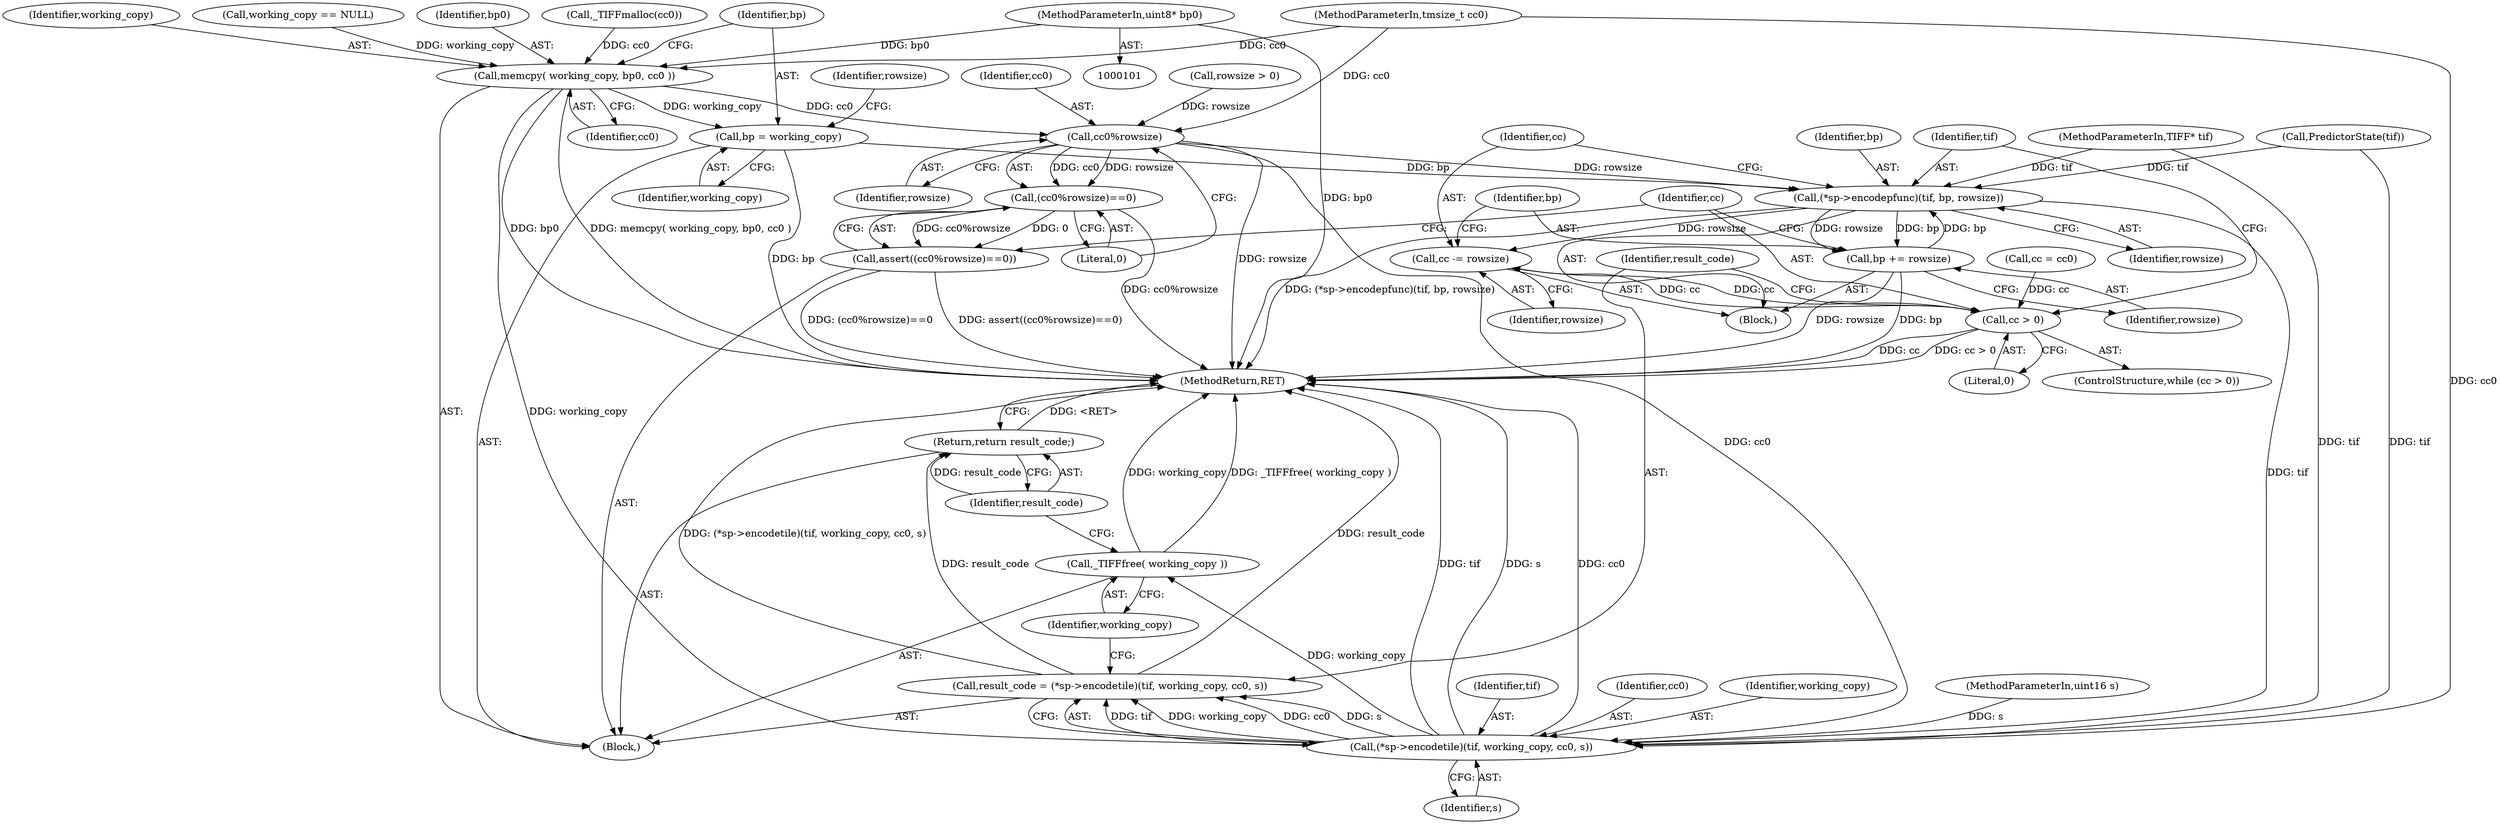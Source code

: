 digraph "1_libtiff_3ca657a8793dd011bf869695d72ad31c779c3cc1_2@pointer" {
"1000103" [label="(MethodParameterIn,uint8* bp0)"];
"1000160" [label="(Call,memcpy( working_copy, bp0, cc0 ))"];
"1000164" [label="(Call,bp = working_copy)"];
"1000187" [label="(Call,(*sp->encodepfunc)(tif, bp, rowsize))"];
"1000191" [label="(Call,cc -= rowsize)"];
"1000183" [label="(Call,cc > 0)"];
"1000194" [label="(Call,bp += rowsize)"];
"1000199" [label="(Call,(*sp->encodetile)(tif, working_copy, cc0, s))"];
"1000197" [label="(Call,result_code = (*sp->encodetile)(tif, working_copy, cc0, s))"];
"1000206" [label="(Return,return result_code;)"];
"1000204" [label="(Call,_TIFFfree( working_copy ))"];
"1000178" [label="(Call,cc0%rowsize)"];
"1000177" [label="(Call,(cc0%rowsize)==0)"];
"1000176" [label="(Call,assert((cc0%rowsize)==0))"];
"1000182" [label="(ControlStructure,while (cc > 0))"];
"1000166" [label="(Identifier,working_copy)"];
"1000197" [label="(Call,result_code = (*sp->encodetile)(tif, working_copy, cc0, s))"];
"1000188" [label="(Identifier,tif)"];
"1000198" [label="(Identifier,result_code)"];
"1000196" [label="(Identifier,rowsize)"];
"1000186" [label="(Block,)"];
"1000191" [label="(Call,cc -= rowsize)"];
"1000177" [label="(Call,(cc0%rowsize)==0)"];
"1000194" [label="(Call,bp += rowsize)"];
"1000180" [label="(Identifier,rowsize)"];
"1000205" [label="(Identifier,working_copy)"];
"1000206" [label="(Return,return result_code;)"];
"1000104" [label="(MethodParameterIn,tmsize_t cc0)"];
"1000204" [label="(Call,_TIFFfree( working_copy ))"];
"1000165" [label="(Identifier,bp)"];
"1000189" [label="(Identifier,bp)"];
"1000190" [label="(Identifier,rowsize)"];
"1000161" [label="(Identifier,working_copy)"];
"1000184" [label="(Identifier,cc)"];
"1000164" [label="(Call,bp = working_copy)"];
"1000118" [label="(Call,cc = cc0)"];
"1000160" [label="(Call,memcpy( working_copy, bp0, cc0 ))"];
"1000147" [label="(Call,working_copy == NULL)"];
"1000203" [label="(Identifier,s)"];
"1000200" [label="(Identifier,tif)"];
"1000183" [label="(Call,cc > 0)"];
"1000178" [label="(Call,cc0%rowsize)"];
"1000207" [label="(Identifier,result_code)"];
"1000187" [label="(Call,(*sp->encodepfunc)(tif, bp, rowsize))"];
"1000162" [label="(Identifier,bp0)"];
"1000168" [label="(Identifier,rowsize)"];
"1000103" [label="(MethodParameterIn,uint8* bp0)"];
"1000163" [label="(Identifier,cc0)"];
"1000106" [label="(Block,)"];
"1000102" [label="(MethodParameterIn,TIFF* tif)"];
"1000202" [label="(Identifier,cc0)"];
"1000195" [label="(Identifier,bp)"];
"1000201" [label="(Identifier,working_copy)"];
"1000179" [label="(Identifier,cc0)"];
"1000176" [label="(Call,assert((cc0%rowsize)==0))"];
"1000192" [label="(Identifier,cc)"];
"1000114" [label="(Call,PredictorState(tif))"];
"1000173" [label="(Call,rowsize > 0)"];
"1000105" [label="(MethodParameterIn,uint16 s)"];
"1000208" [label="(MethodReturn,RET)"];
"1000199" [label="(Call,(*sp->encodetile)(tif, working_copy, cc0, s))"];
"1000193" [label="(Identifier,rowsize)"];
"1000185" [label="(Literal,0)"];
"1000181" [label="(Literal,0)"];
"1000144" [label="(Call,_TIFFmalloc(cc0))"];
"1000103" -> "1000101"  [label="AST: "];
"1000103" -> "1000208"  [label="DDG: bp0"];
"1000103" -> "1000160"  [label="DDG: bp0"];
"1000160" -> "1000106"  [label="AST: "];
"1000160" -> "1000163"  [label="CFG: "];
"1000161" -> "1000160"  [label="AST: "];
"1000162" -> "1000160"  [label="AST: "];
"1000163" -> "1000160"  [label="AST: "];
"1000165" -> "1000160"  [label="CFG: "];
"1000160" -> "1000208"  [label="DDG: memcpy( working_copy, bp0, cc0 )"];
"1000160" -> "1000208"  [label="DDG: bp0"];
"1000147" -> "1000160"  [label="DDG: working_copy"];
"1000144" -> "1000160"  [label="DDG: cc0"];
"1000104" -> "1000160"  [label="DDG: cc0"];
"1000160" -> "1000164"  [label="DDG: working_copy"];
"1000160" -> "1000178"  [label="DDG: cc0"];
"1000160" -> "1000199"  [label="DDG: working_copy"];
"1000164" -> "1000106"  [label="AST: "];
"1000164" -> "1000166"  [label="CFG: "];
"1000165" -> "1000164"  [label="AST: "];
"1000166" -> "1000164"  [label="AST: "];
"1000168" -> "1000164"  [label="CFG: "];
"1000164" -> "1000208"  [label="DDG: bp"];
"1000164" -> "1000187"  [label="DDG: bp"];
"1000187" -> "1000186"  [label="AST: "];
"1000187" -> "1000190"  [label="CFG: "];
"1000188" -> "1000187"  [label="AST: "];
"1000189" -> "1000187"  [label="AST: "];
"1000190" -> "1000187"  [label="AST: "];
"1000192" -> "1000187"  [label="CFG: "];
"1000187" -> "1000208"  [label="DDG: (*sp->encodepfunc)(tif, bp, rowsize)"];
"1000114" -> "1000187"  [label="DDG: tif"];
"1000102" -> "1000187"  [label="DDG: tif"];
"1000194" -> "1000187"  [label="DDG: bp"];
"1000178" -> "1000187"  [label="DDG: rowsize"];
"1000187" -> "1000191"  [label="DDG: rowsize"];
"1000187" -> "1000194"  [label="DDG: rowsize"];
"1000187" -> "1000194"  [label="DDG: bp"];
"1000187" -> "1000199"  [label="DDG: tif"];
"1000191" -> "1000186"  [label="AST: "];
"1000191" -> "1000193"  [label="CFG: "];
"1000192" -> "1000191"  [label="AST: "];
"1000193" -> "1000191"  [label="AST: "];
"1000195" -> "1000191"  [label="CFG: "];
"1000191" -> "1000183"  [label="DDG: cc"];
"1000183" -> "1000191"  [label="DDG: cc"];
"1000183" -> "1000182"  [label="AST: "];
"1000183" -> "1000185"  [label="CFG: "];
"1000184" -> "1000183"  [label="AST: "];
"1000185" -> "1000183"  [label="AST: "];
"1000188" -> "1000183"  [label="CFG: "];
"1000198" -> "1000183"  [label="CFG: "];
"1000183" -> "1000208"  [label="DDG: cc"];
"1000183" -> "1000208"  [label="DDG: cc > 0"];
"1000118" -> "1000183"  [label="DDG: cc"];
"1000194" -> "1000186"  [label="AST: "];
"1000194" -> "1000196"  [label="CFG: "];
"1000195" -> "1000194"  [label="AST: "];
"1000196" -> "1000194"  [label="AST: "];
"1000184" -> "1000194"  [label="CFG: "];
"1000194" -> "1000208"  [label="DDG: bp"];
"1000194" -> "1000208"  [label="DDG: rowsize"];
"1000199" -> "1000197"  [label="AST: "];
"1000199" -> "1000203"  [label="CFG: "];
"1000200" -> "1000199"  [label="AST: "];
"1000201" -> "1000199"  [label="AST: "];
"1000202" -> "1000199"  [label="AST: "];
"1000203" -> "1000199"  [label="AST: "];
"1000197" -> "1000199"  [label="CFG: "];
"1000199" -> "1000208"  [label="DDG: tif"];
"1000199" -> "1000208"  [label="DDG: s"];
"1000199" -> "1000208"  [label="DDG: cc0"];
"1000199" -> "1000197"  [label="DDG: tif"];
"1000199" -> "1000197"  [label="DDG: working_copy"];
"1000199" -> "1000197"  [label="DDG: cc0"];
"1000199" -> "1000197"  [label="DDG: s"];
"1000114" -> "1000199"  [label="DDG: tif"];
"1000102" -> "1000199"  [label="DDG: tif"];
"1000178" -> "1000199"  [label="DDG: cc0"];
"1000104" -> "1000199"  [label="DDG: cc0"];
"1000105" -> "1000199"  [label="DDG: s"];
"1000199" -> "1000204"  [label="DDG: working_copy"];
"1000197" -> "1000106"  [label="AST: "];
"1000198" -> "1000197"  [label="AST: "];
"1000205" -> "1000197"  [label="CFG: "];
"1000197" -> "1000208"  [label="DDG: (*sp->encodetile)(tif, working_copy, cc0, s)"];
"1000197" -> "1000208"  [label="DDG: result_code"];
"1000197" -> "1000206"  [label="DDG: result_code"];
"1000206" -> "1000106"  [label="AST: "];
"1000206" -> "1000207"  [label="CFG: "];
"1000207" -> "1000206"  [label="AST: "];
"1000208" -> "1000206"  [label="CFG: "];
"1000206" -> "1000208"  [label="DDG: <RET>"];
"1000207" -> "1000206"  [label="DDG: result_code"];
"1000204" -> "1000106"  [label="AST: "];
"1000204" -> "1000205"  [label="CFG: "];
"1000205" -> "1000204"  [label="AST: "];
"1000207" -> "1000204"  [label="CFG: "];
"1000204" -> "1000208"  [label="DDG: working_copy"];
"1000204" -> "1000208"  [label="DDG: _TIFFfree( working_copy )"];
"1000178" -> "1000177"  [label="AST: "];
"1000178" -> "1000180"  [label="CFG: "];
"1000179" -> "1000178"  [label="AST: "];
"1000180" -> "1000178"  [label="AST: "];
"1000181" -> "1000178"  [label="CFG: "];
"1000178" -> "1000208"  [label="DDG: rowsize"];
"1000178" -> "1000177"  [label="DDG: cc0"];
"1000178" -> "1000177"  [label="DDG: rowsize"];
"1000104" -> "1000178"  [label="DDG: cc0"];
"1000173" -> "1000178"  [label="DDG: rowsize"];
"1000177" -> "1000176"  [label="AST: "];
"1000177" -> "1000181"  [label="CFG: "];
"1000181" -> "1000177"  [label="AST: "];
"1000176" -> "1000177"  [label="CFG: "];
"1000177" -> "1000208"  [label="DDG: cc0%rowsize"];
"1000177" -> "1000176"  [label="DDG: cc0%rowsize"];
"1000177" -> "1000176"  [label="DDG: 0"];
"1000176" -> "1000106"  [label="AST: "];
"1000184" -> "1000176"  [label="CFG: "];
"1000176" -> "1000208"  [label="DDG: (cc0%rowsize)==0"];
"1000176" -> "1000208"  [label="DDG: assert((cc0%rowsize)==0)"];
}
